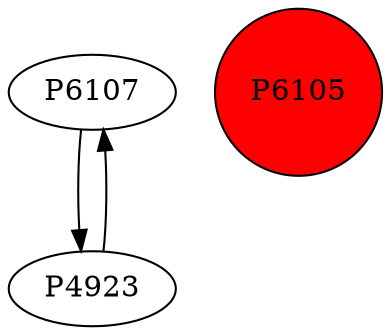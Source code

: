 digraph {
	P6107 -> P4923
	P4923 -> P6107
	P6105 [shape=circle]
	P6105 [style=filled]
	P6105 [fillcolor=red]
}